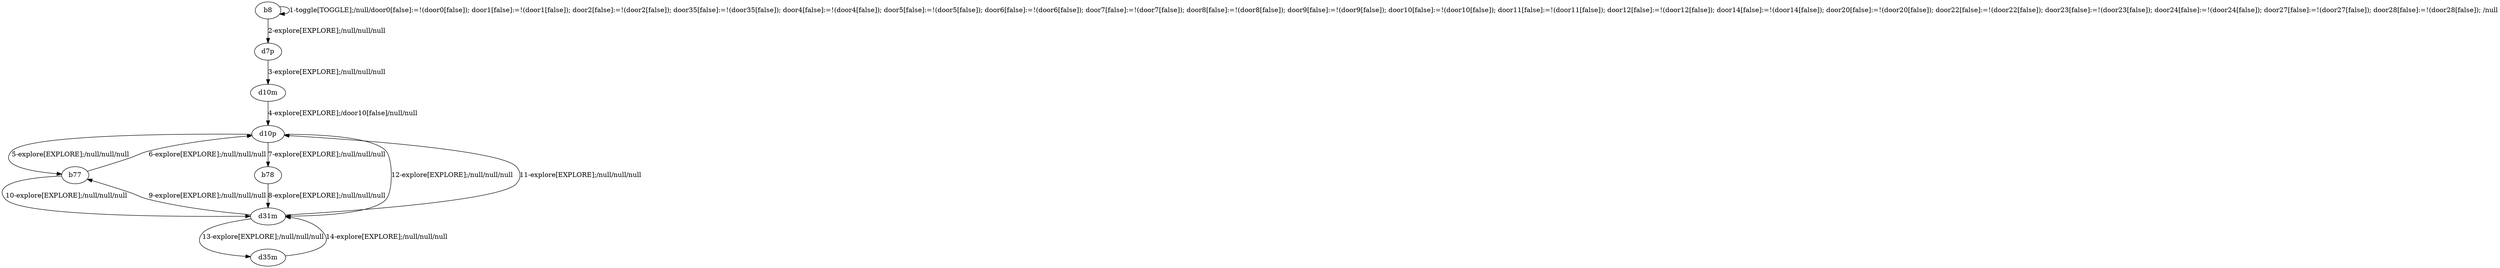 # Total number of goals covered by this test: 1
# d35m --> d31m

digraph g {
"b8" -> "b8" [label = "1-toggle[TOGGLE];/null/door0[false]:=!(door0[false]); door1[false]:=!(door1[false]); door2[false]:=!(door2[false]); door35[false]:=!(door35[false]); door4[false]:=!(door4[false]); door5[false]:=!(door5[false]); door6[false]:=!(door6[false]); door7[false]:=!(door7[false]); door8[false]:=!(door8[false]); door9[false]:=!(door9[false]); door10[false]:=!(door10[false]); door11[false]:=!(door11[false]); door12[false]:=!(door12[false]); door14[false]:=!(door14[false]); door20[false]:=!(door20[false]); door22[false]:=!(door22[false]); door23[false]:=!(door23[false]); door24[false]:=!(door24[false]); door27[false]:=!(door27[false]); door28[false]:=!(door28[false]); /null"];
"b8" -> "d7p" [label = "2-explore[EXPLORE];/null/null/null"];
"d7p" -> "d10m" [label = "3-explore[EXPLORE];/null/null/null"];
"d10m" -> "d10p" [label = "4-explore[EXPLORE];/door10[false]/null/null"];
"d10p" -> "b77" [label = "5-explore[EXPLORE];/null/null/null"];
"b77" -> "d10p" [label = "6-explore[EXPLORE];/null/null/null"];
"d10p" -> "b78" [label = "7-explore[EXPLORE];/null/null/null"];
"b78" -> "d31m" [label = "8-explore[EXPLORE];/null/null/null"];
"d31m" -> "b77" [label = "9-explore[EXPLORE];/null/null/null"];
"b77" -> "d31m" [label = "10-explore[EXPLORE];/null/null/null"];
"d31m" -> "d10p" [label = "11-explore[EXPLORE];/null/null/null"];
"d10p" -> "d31m" [label = "12-explore[EXPLORE];/null/null/null"];
"d31m" -> "d35m" [label = "13-explore[EXPLORE];/null/null/null"];
"d35m" -> "d31m" [label = "14-explore[EXPLORE];/null/null/null"];
}
